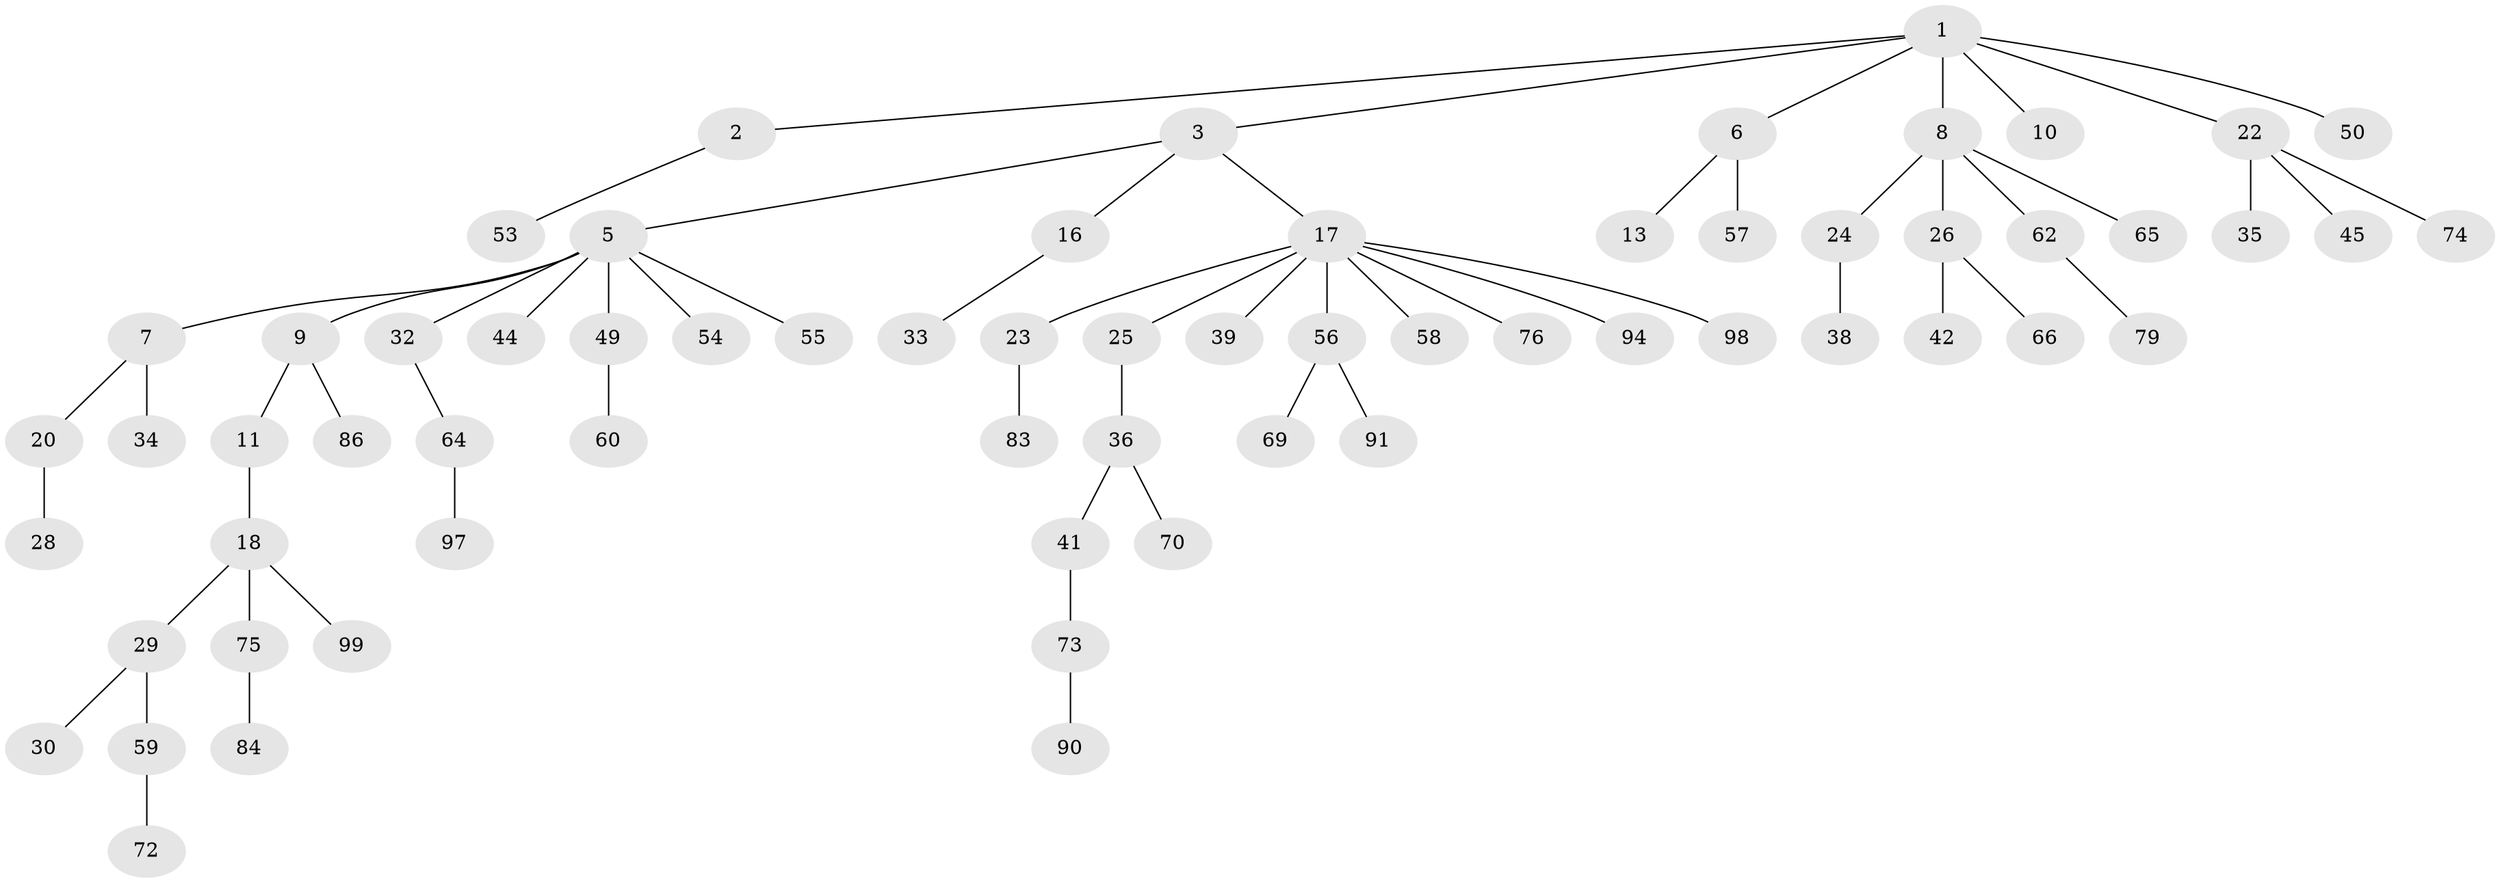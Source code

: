 // original degree distribution, {5: 0.07, 3: 0.16, 4: 0.04, 1: 0.51, 2: 0.21, 6: 0.01}
// Generated by graph-tools (version 1.1) at 2025/11/02/21/25 10:11:10]
// undirected, 65 vertices, 64 edges
graph export_dot {
graph [start="1"]
  node [color=gray90,style=filled];
  1 [super="+4"];
  2 [super="+88"];
  3 [super="+12"];
  5 [super="+15"];
  6 [super="+52"];
  7 [super="+19"];
  8 [super="+14"];
  9 [super="+40"];
  10;
  11 [super="+92"];
  13 [super="+31"];
  16 [super="+71"];
  17 [super="+21"];
  18 [super="+27"];
  20;
  22 [super="+43"];
  23;
  24 [super="+95"];
  25;
  26 [super="+37"];
  28 [super="+68"];
  29;
  30 [super="+46"];
  32 [super="+61"];
  33;
  34;
  35;
  36 [super="+82"];
  38 [super="+48"];
  39;
  41 [super="+47"];
  42 [super="+89"];
  44 [super="+51"];
  45 [super="+96"];
  49 [super="+63"];
  50;
  53;
  54;
  55 [super="+80"];
  56;
  57;
  58 [super="+78"];
  59 [super="+81"];
  60;
  62 [super="+85"];
  64 [super="+67"];
  65;
  66;
  69;
  70;
  72;
  73 [super="+93"];
  74 [super="+87"];
  75 [super="+77"];
  76;
  79;
  83 [super="+100"];
  84;
  86;
  90;
  91;
  94;
  97;
  98;
  99;
  1 -- 2;
  1 -- 3;
  1 -- 6;
  1 -- 50;
  1 -- 8;
  1 -- 10;
  1 -- 22;
  2 -- 53;
  3 -- 5;
  3 -- 16;
  3 -- 17;
  5 -- 7;
  5 -- 9;
  5 -- 49;
  5 -- 32;
  5 -- 54;
  5 -- 55;
  5 -- 44;
  6 -- 13;
  6 -- 57;
  7 -- 20;
  7 -- 34;
  8 -- 24;
  8 -- 26;
  8 -- 65;
  8 -- 62;
  9 -- 11;
  9 -- 86;
  11 -- 18;
  16 -- 33;
  17 -- 23;
  17 -- 56;
  17 -- 76;
  17 -- 94;
  17 -- 98;
  17 -- 39;
  17 -- 25;
  17 -- 58;
  18 -- 29;
  18 -- 75;
  18 -- 99;
  20 -- 28;
  22 -- 35;
  22 -- 45;
  22 -- 74;
  23 -- 83;
  24 -- 38;
  25 -- 36;
  26 -- 42;
  26 -- 66;
  29 -- 30;
  29 -- 59;
  32 -- 64;
  36 -- 41;
  36 -- 70;
  41 -- 73;
  49 -- 60;
  56 -- 69;
  56 -- 91;
  59 -- 72;
  62 -- 79;
  64 -- 97;
  73 -- 90;
  75 -- 84;
}
